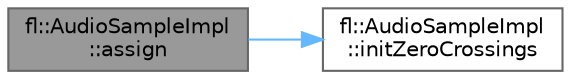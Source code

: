 digraph "fl::AudioSampleImpl::assign"
{
 // INTERACTIVE_SVG=YES
 // LATEX_PDF_SIZE
  bgcolor="transparent";
  edge [fontname=Helvetica,fontsize=10,labelfontname=Helvetica,labelfontsize=10];
  node [fontname=Helvetica,fontsize=10,shape=box,height=0.2,width=0.4];
  rankdir="LR";
  Node1 [id="Node000001",label="fl::AudioSampleImpl\l::assign",height=0.2,width=0.4,color="gray40", fillcolor="grey60", style="filled", fontcolor="black",tooltip=" "];
  Node1 -> Node2 [id="edge1_Node000001_Node000002",color="steelblue1",style="solid",tooltip=" "];
  Node2 [id="Node000002",label="fl::AudioSampleImpl\l::initZeroCrossings",height=0.2,width=0.4,color="grey40", fillcolor="white", style="filled",URL="$da/d39/classfl_1_1_audio_sample_impl_abc40b208aebb869c47b64951b3f78268.html#abc40b208aebb869c47b64951b3f78268",tooltip=" "];
}
